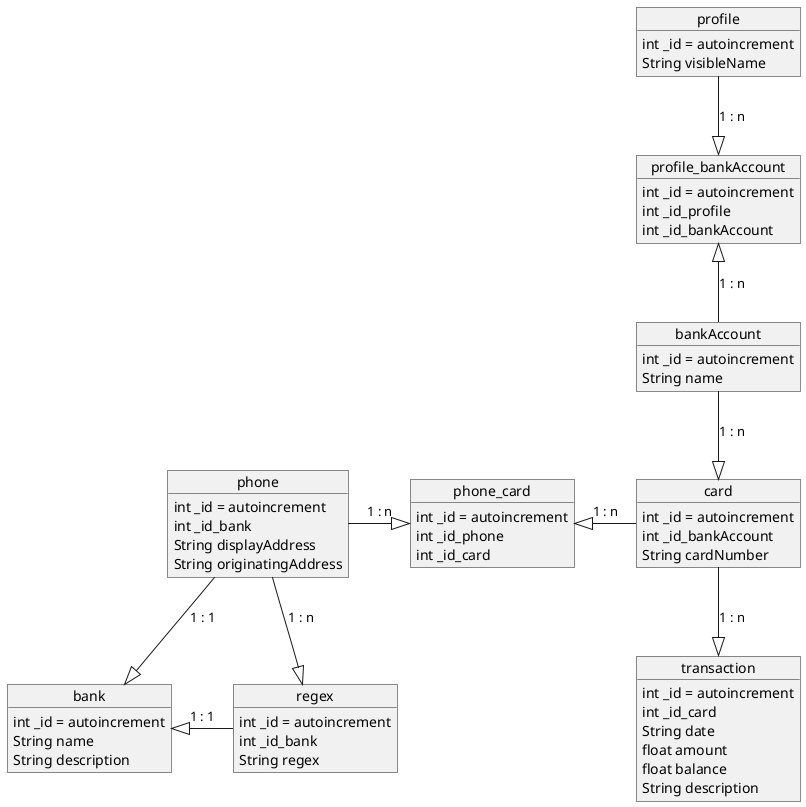 @startuml

object profile {
    int _id = autoincrement
    String visibleName
}
object bankAccount {
    int _id = autoincrement
    String name
}
object profile_bankAccount {
    int _id = autoincrement
    int _id_profile
    int _id_bankAccount
}

object phone {
    int _id = autoincrement
    int _id_bank
    String displayAddress
    String originatingAddress
}
object card {
    int _id = autoincrement
    int _id_bankAccount
    String cardNumber
}
object phone_card {
    int _id = autoincrement
    int _id_phone
    int _id_card
}

object transaction {
    int _id = autoincrement
    int _id_card
    String date
    float amount
    float balance
    String description
}

object bank {
    int _id = autoincrement
    String name
    String description
}
object regex {
    int _id = autoincrement
    int _id_bank
    String regex
}



profile --|> profile_bankAccount : 1 : n
bankAccount -up-|> profile_bankAccount : 1 : n
bankAccount --|> card : 1 : n

phone -right-|> phone_card : 1 : n
card -left-|> phone_card : 1 : n

card --|> transaction : 1 : n

phone -down-|> regex : 1 : n
phone --|> bank : 1 : 1
regex -left-|> bank : 1 : 1

@enduml